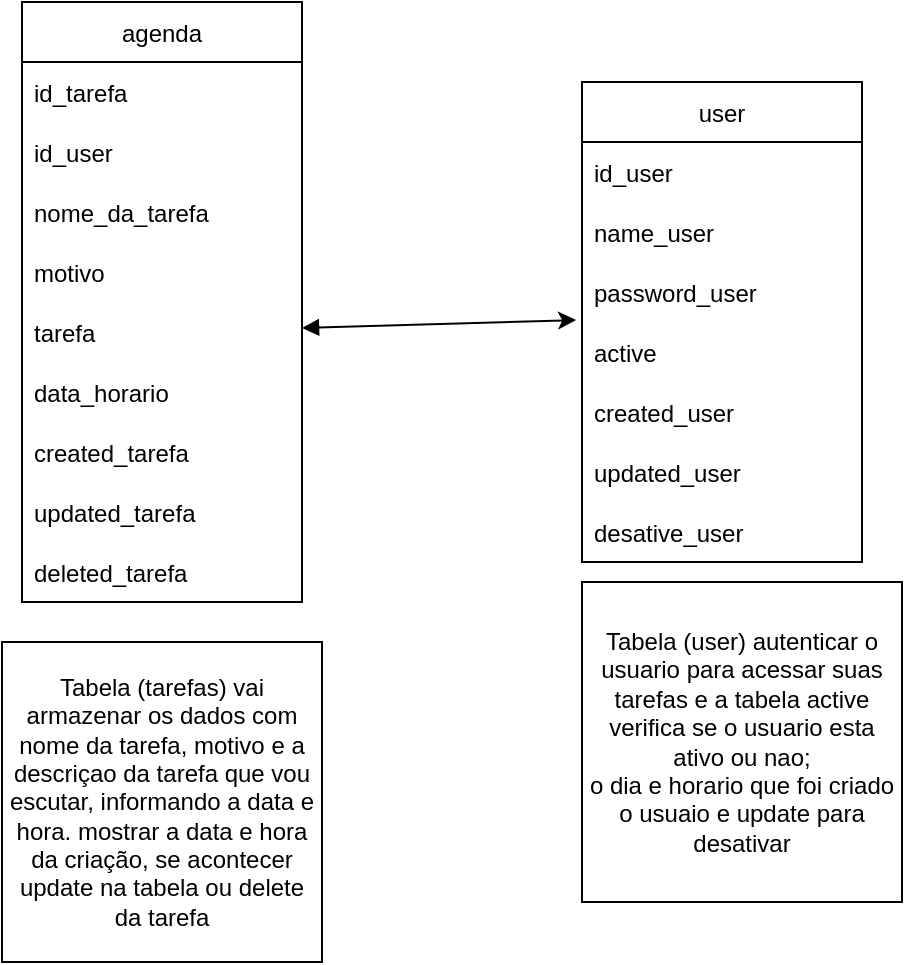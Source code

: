 <mxfile>
    <diagram id="_UxUH4rmPZ7e1aiN-F17" name="Página-1">
        <mxGraphModel dx="820" dy="478" grid="1" gridSize="10" guides="1" tooltips="1" connect="1" arrows="1" fold="1" page="1" pageScale="1" pageWidth="827" pageHeight="1169" math="0" shadow="0">
            <root>
                <mxCell id="0"/>
                <mxCell id="1" parent="0"/>
                <mxCell id="6" value="agenda" style="swimlane;fontStyle=0;childLayout=stackLayout;horizontal=1;startSize=30;horizontalStack=0;resizeParent=1;resizeParentMax=0;resizeLast=0;collapsible=1;marginBottom=0;" vertex="1" parent="1">
                    <mxGeometry x="70" y="170" width="140" height="300" as="geometry"/>
                </mxCell>
                <mxCell id="7" value="id_tarefa" style="text;strokeColor=none;fillColor=none;align=left;verticalAlign=middle;spacingLeft=4;spacingRight=4;overflow=hidden;points=[[0,0.5],[1,0.5]];portConstraint=eastwest;rotatable=0;" vertex="1" parent="6">
                    <mxGeometry y="30" width="140" height="30" as="geometry"/>
                </mxCell>
                <mxCell id="27" value="id_user" style="text;strokeColor=none;fillColor=none;align=left;verticalAlign=middle;spacingLeft=4;spacingRight=4;overflow=hidden;points=[[0,0.5],[1,0.5]];portConstraint=eastwest;rotatable=0;" vertex="1" parent="6">
                    <mxGeometry y="60" width="140" height="30" as="geometry"/>
                </mxCell>
                <mxCell id="8" value="nome_da_tarefa" style="text;strokeColor=none;fillColor=none;align=left;verticalAlign=middle;spacingLeft=4;spacingRight=4;overflow=hidden;points=[[0,0.5],[1,0.5]];portConstraint=eastwest;rotatable=0;" vertex="1" parent="6">
                    <mxGeometry y="90" width="140" height="30" as="geometry"/>
                </mxCell>
                <mxCell id="9" value="motivo" style="text;strokeColor=none;fillColor=none;align=left;verticalAlign=middle;spacingLeft=4;spacingRight=4;overflow=hidden;points=[[0,0.5],[1,0.5]];portConstraint=eastwest;rotatable=0;" vertex="1" parent="6">
                    <mxGeometry y="120" width="140" height="30" as="geometry"/>
                </mxCell>
                <mxCell id="15" value="tarefa" style="text;strokeColor=none;fillColor=none;align=left;verticalAlign=middle;spacingLeft=4;spacingRight=4;overflow=hidden;points=[[0,0.5],[1,0.5]];portConstraint=eastwest;rotatable=0;" vertex="1" parent="6">
                    <mxGeometry y="150" width="140" height="30" as="geometry"/>
                </mxCell>
                <mxCell id="10" value="data_horario" style="text;strokeColor=none;fillColor=none;align=left;verticalAlign=middle;spacingLeft=4;spacingRight=4;overflow=hidden;points=[[0,0.5],[1,0.5]];portConstraint=eastwest;rotatable=0;" vertex="1" parent="6">
                    <mxGeometry y="180" width="140" height="30" as="geometry"/>
                </mxCell>
                <mxCell id="11" value="created_tarefa" style="text;strokeColor=none;fillColor=none;align=left;verticalAlign=middle;spacingLeft=4;spacingRight=4;overflow=hidden;points=[[0,0.5],[1,0.5]];portConstraint=eastwest;rotatable=0;" vertex="1" parent="6">
                    <mxGeometry y="210" width="140" height="30" as="geometry"/>
                </mxCell>
                <mxCell id="12" value="updated_tarefa" style="text;strokeColor=none;fillColor=none;align=left;verticalAlign=middle;spacingLeft=4;spacingRight=4;overflow=hidden;points=[[0,0.5],[1,0.5]];portConstraint=eastwest;rotatable=0;" vertex="1" parent="6">
                    <mxGeometry y="240" width="140" height="30" as="geometry"/>
                </mxCell>
                <mxCell id="13" value="deleted_tarefa" style="text;strokeColor=none;fillColor=none;align=left;verticalAlign=middle;spacingLeft=4;spacingRight=4;overflow=hidden;points=[[0,0.5],[1,0.5]];portConstraint=eastwest;rotatable=0;" vertex="1" parent="6">
                    <mxGeometry y="270" width="140" height="30" as="geometry"/>
                </mxCell>
                <mxCell id="14" value="Tabela (tarefas) vai armazenar os dados com nome da tarefa, motivo e a descriçao da tarefa que vou escutar, informando a data e hora. mostrar a data e hora da criação, se acontecer update na tabela ou delete da tarefa" style="rounded=0;whiteSpace=wrap;html=1;" vertex="1" parent="1">
                    <mxGeometry x="60" y="490" width="160" height="160" as="geometry"/>
                </mxCell>
                <mxCell id="16" value="user" style="swimlane;fontStyle=0;childLayout=stackLayout;horizontal=1;startSize=30;horizontalStack=0;resizeParent=1;resizeParentMax=0;resizeLast=0;collapsible=1;marginBottom=0;" vertex="1" parent="1">
                    <mxGeometry x="350" y="210" width="140" height="240" as="geometry"/>
                </mxCell>
                <mxCell id="17" value="id_user" style="text;strokeColor=none;fillColor=none;align=left;verticalAlign=middle;spacingLeft=4;spacingRight=4;overflow=hidden;points=[[0,0.5],[1,0.5]];portConstraint=eastwest;rotatable=0;" vertex="1" parent="16">
                    <mxGeometry y="30" width="140" height="30" as="geometry"/>
                </mxCell>
                <mxCell id="18" value="name_user" style="text;strokeColor=none;fillColor=none;align=left;verticalAlign=middle;spacingLeft=4;spacingRight=4;overflow=hidden;points=[[0,0.5],[1,0.5]];portConstraint=eastwest;rotatable=0;" vertex="1" parent="16">
                    <mxGeometry y="60" width="140" height="30" as="geometry"/>
                </mxCell>
                <mxCell id="19" value="password_user" style="text;strokeColor=none;fillColor=none;align=left;verticalAlign=middle;spacingLeft=4;spacingRight=4;overflow=hidden;points=[[0,0.5],[1,0.5]];portConstraint=eastwest;rotatable=0;" vertex="1" parent="16">
                    <mxGeometry y="90" width="140" height="30" as="geometry"/>
                </mxCell>
                <mxCell id="20" value="active" style="text;strokeColor=none;fillColor=none;align=left;verticalAlign=middle;spacingLeft=4;spacingRight=4;overflow=hidden;points=[[0,0.5],[1,0.5]];portConstraint=eastwest;rotatable=0;" vertex="1" parent="16">
                    <mxGeometry y="120" width="140" height="30" as="geometry"/>
                </mxCell>
                <mxCell id="22" value="created_user" style="text;strokeColor=none;fillColor=none;align=left;verticalAlign=middle;spacingLeft=4;spacingRight=4;overflow=hidden;points=[[0,0.5],[1,0.5]];portConstraint=eastwest;rotatable=0;" vertex="1" parent="16">
                    <mxGeometry y="150" width="140" height="30" as="geometry"/>
                </mxCell>
                <mxCell id="23" value="updated_user" style="text;strokeColor=none;fillColor=none;align=left;verticalAlign=middle;spacingLeft=4;spacingRight=4;overflow=hidden;points=[[0,0.5],[1,0.5]];portConstraint=eastwest;rotatable=0;" vertex="1" parent="16">
                    <mxGeometry y="180" width="140" height="30" as="geometry"/>
                </mxCell>
                <mxCell id="24" value="desative_user" style="text;strokeColor=none;fillColor=none;align=left;verticalAlign=middle;spacingLeft=4;spacingRight=4;overflow=hidden;points=[[0,0.5],[1,0.5]];portConstraint=eastwest;rotatable=0;" vertex="1" parent="16">
                    <mxGeometry y="210" width="140" height="30" as="geometry"/>
                </mxCell>
                <mxCell id="21" value="Tabela (user) autenticar o usuario para acessar suas tarefas e a tabela active verifica se o usuario esta ativo ou nao;&lt;br&gt;o dia e horario que foi criado o usuaio e update para desativar" style="rounded=0;whiteSpace=wrap;html=1;" vertex="1" parent="1">
                    <mxGeometry x="350" y="460" width="160" height="160" as="geometry"/>
                </mxCell>
                <mxCell id="26" style="edgeStyle=none;html=1;entryX=-0.021;entryY=-0.033;entryDx=0;entryDy=0;entryPerimeter=0;startArrow=block;startFill=1;" edge="1" parent="1" source="15" target="20">
                    <mxGeometry relative="1" as="geometry"/>
                </mxCell>
            </root>
        </mxGraphModel>
    </diagram>
</mxfile>